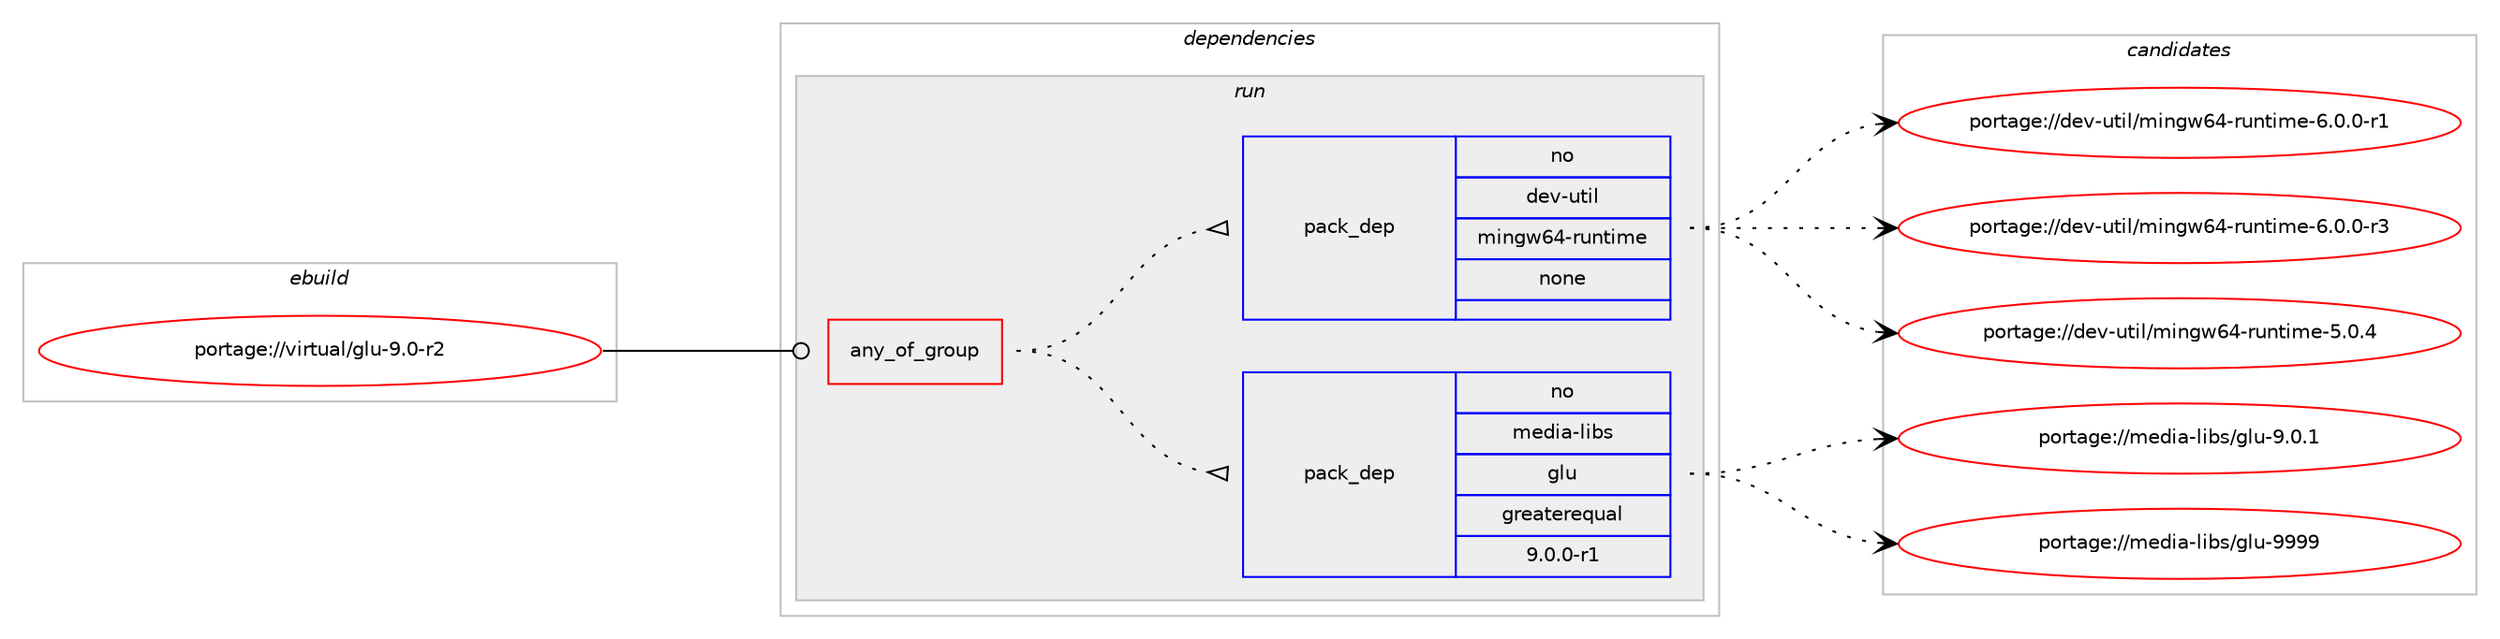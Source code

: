 digraph prolog {

# *************
# Graph options
# *************

newrank=true;
concentrate=true;
compound=true;
graph [rankdir=LR,fontname=Helvetica,fontsize=10,ranksep=1.5];#, ranksep=2.5, nodesep=0.2];
edge  [arrowhead=vee];
node  [fontname=Helvetica,fontsize=10];

# **********
# The ebuild
# **********

subgraph cluster_leftcol {
color=gray;
rank=same;
label=<<i>ebuild</i>>;
id [label="portage://virtual/glu-9.0-r2", color=red, width=4, href="../virtual/glu-9.0-r2.svg"];
}

# ****************
# The dependencies
# ****************

subgraph cluster_midcol {
color=gray;
label=<<i>dependencies</i>>;
subgraph cluster_compile {
fillcolor="#eeeeee";
style=filled;
label=<<i>compile</i>>;
}
subgraph cluster_compileandrun {
fillcolor="#eeeeee";
style=filled;
label=<<i>compile and run</i>>;
}
subgraph cluster_run {
fillcolor="#eeeeee";
style=filled;
label=<<i>run</i>>;
subgraph any7101 {
dependency433768 [label=<<TABLE BORDER="0" CELLBORDER="1" CELLSPACING="0" CELLPADDING="4"><TR><TD CELLPADDING="10">any_of_group</TD></TR></TABLE>>, shape=none, color=red];subgraph pack321466 {
dependency433769 [label=<<TABLE BORDER="0" CELLBORDER="1" CELLSPACING="0" CELLPADDING="4" WIDTH="220"><TR><TD ROWSPAN="6" CELLPADDING="30">pack_dep</TD></TR><TR><TD WIDTH="110">no</TD></TR><TR><TD>media-libs</TD></TR><TR><TD>glu</TD></TR><TR><TD>greaterequal</TD></TR><TR><TD>9.0.0-r1</TD></TR></TABLE>>, shape=none, color=blue];
}
dependency433768:e -> dependency433769:w [weight=20,style="dotted",arrowhead="oinv"];
subgraph pack321467 {
dependency433770 [label=<<TABLE BORDER="0" CELLBORDER="1" CELLSPACING="0" CELLPADDING="4" WIDTH="220"><TR><TD ROWSPAN="6" CELLPADDING="30">pack_dep</TD></TR><TR><TD WIDTH="110">no</TD></TR><TR><TD>dev-util</TD></TR><TR><TD>mingw64-runtime</TD></TR><TR><TD>none</TD></TR><TR><TD></TD></TR></TABLE>>, shape=none, color=blue];
}
dependency433768:e -> dependency433770:w [weight=20,style="dotted",arrowhead="oinv"];
}
id:e -> dependency433768:w [weight=20,style="solid",arrowhead="odot"];
}
}

# **************
# The candidates
# **************

subgraph cluster_choices {
rank=same;
color=gray;
label=<<i>candidates</i>>;

subgraph choice321466 {
color=black;
nodesep=1;
choiceportage10910110010597451081059811547103108117455746484649 [label="portage://media-libs/glu-9.0.1", color=red, width=4,href="../media-libs/glu-9.0.1.svg"];
choiceportage109101100105974510810598115471031081174557575757 [label="portage://media-libs/glu-9999", color=red, width=4,href="../media-libs/glu-9999.svg"];
dependency433769:e -> choiceportage10910110010597451081059811547103108117455746484649:w [style=dotted,weight="100"];
dependency433769:e -> choiceportage109101100105974510810598115471031081174557575757:w [style=dotted,weight="100"];
}
subgraph choice321467 {
color=black;
nodesep=1;
choiceportage1001011184511711610510847109105110103119545245114117110116105109101455346484652 [label="portage://dev-util/mingw64-runtime-5.0.4", color=red, width=4,href="../dev-util/mingw64-runtime-5.0.4.svg"];
choiceportage10010111845117116105108471091051101031195452451141171101161051091014554464846484511449 [label="portage://dev-util/mingw64-runtime-6.0.0-r1", color=red, width=4,href="../dev-util/mingw64-runtime-6.0.0-r1.svg"];
choiceportage10010111845117116105108471091051101031195452451141171101161051091014554464846484511451 [label="portage://dev-util/mingw64-runtime-6.0.0-r3", color=red, width=4,href="../dev-util/mingw64-runtime-6.0.0-r3.svg"];
dependency433770:e -> choiceportage1001011184511711610510847109105110103119545245114117110116105109101455346484652:w [style=dotted,weight="100"];
dependency433770:e -> choiceportage10010111845117116105108471091051101031195452451141171101161051091014554464846484511449:w [style=dotted,weight="100"];
dependency433770:e -> choiceportage10010111845117116105108471091051101031195452451141171101161051091014554464846484511451:w [style=dotted,weight="100"];
}
}

}

